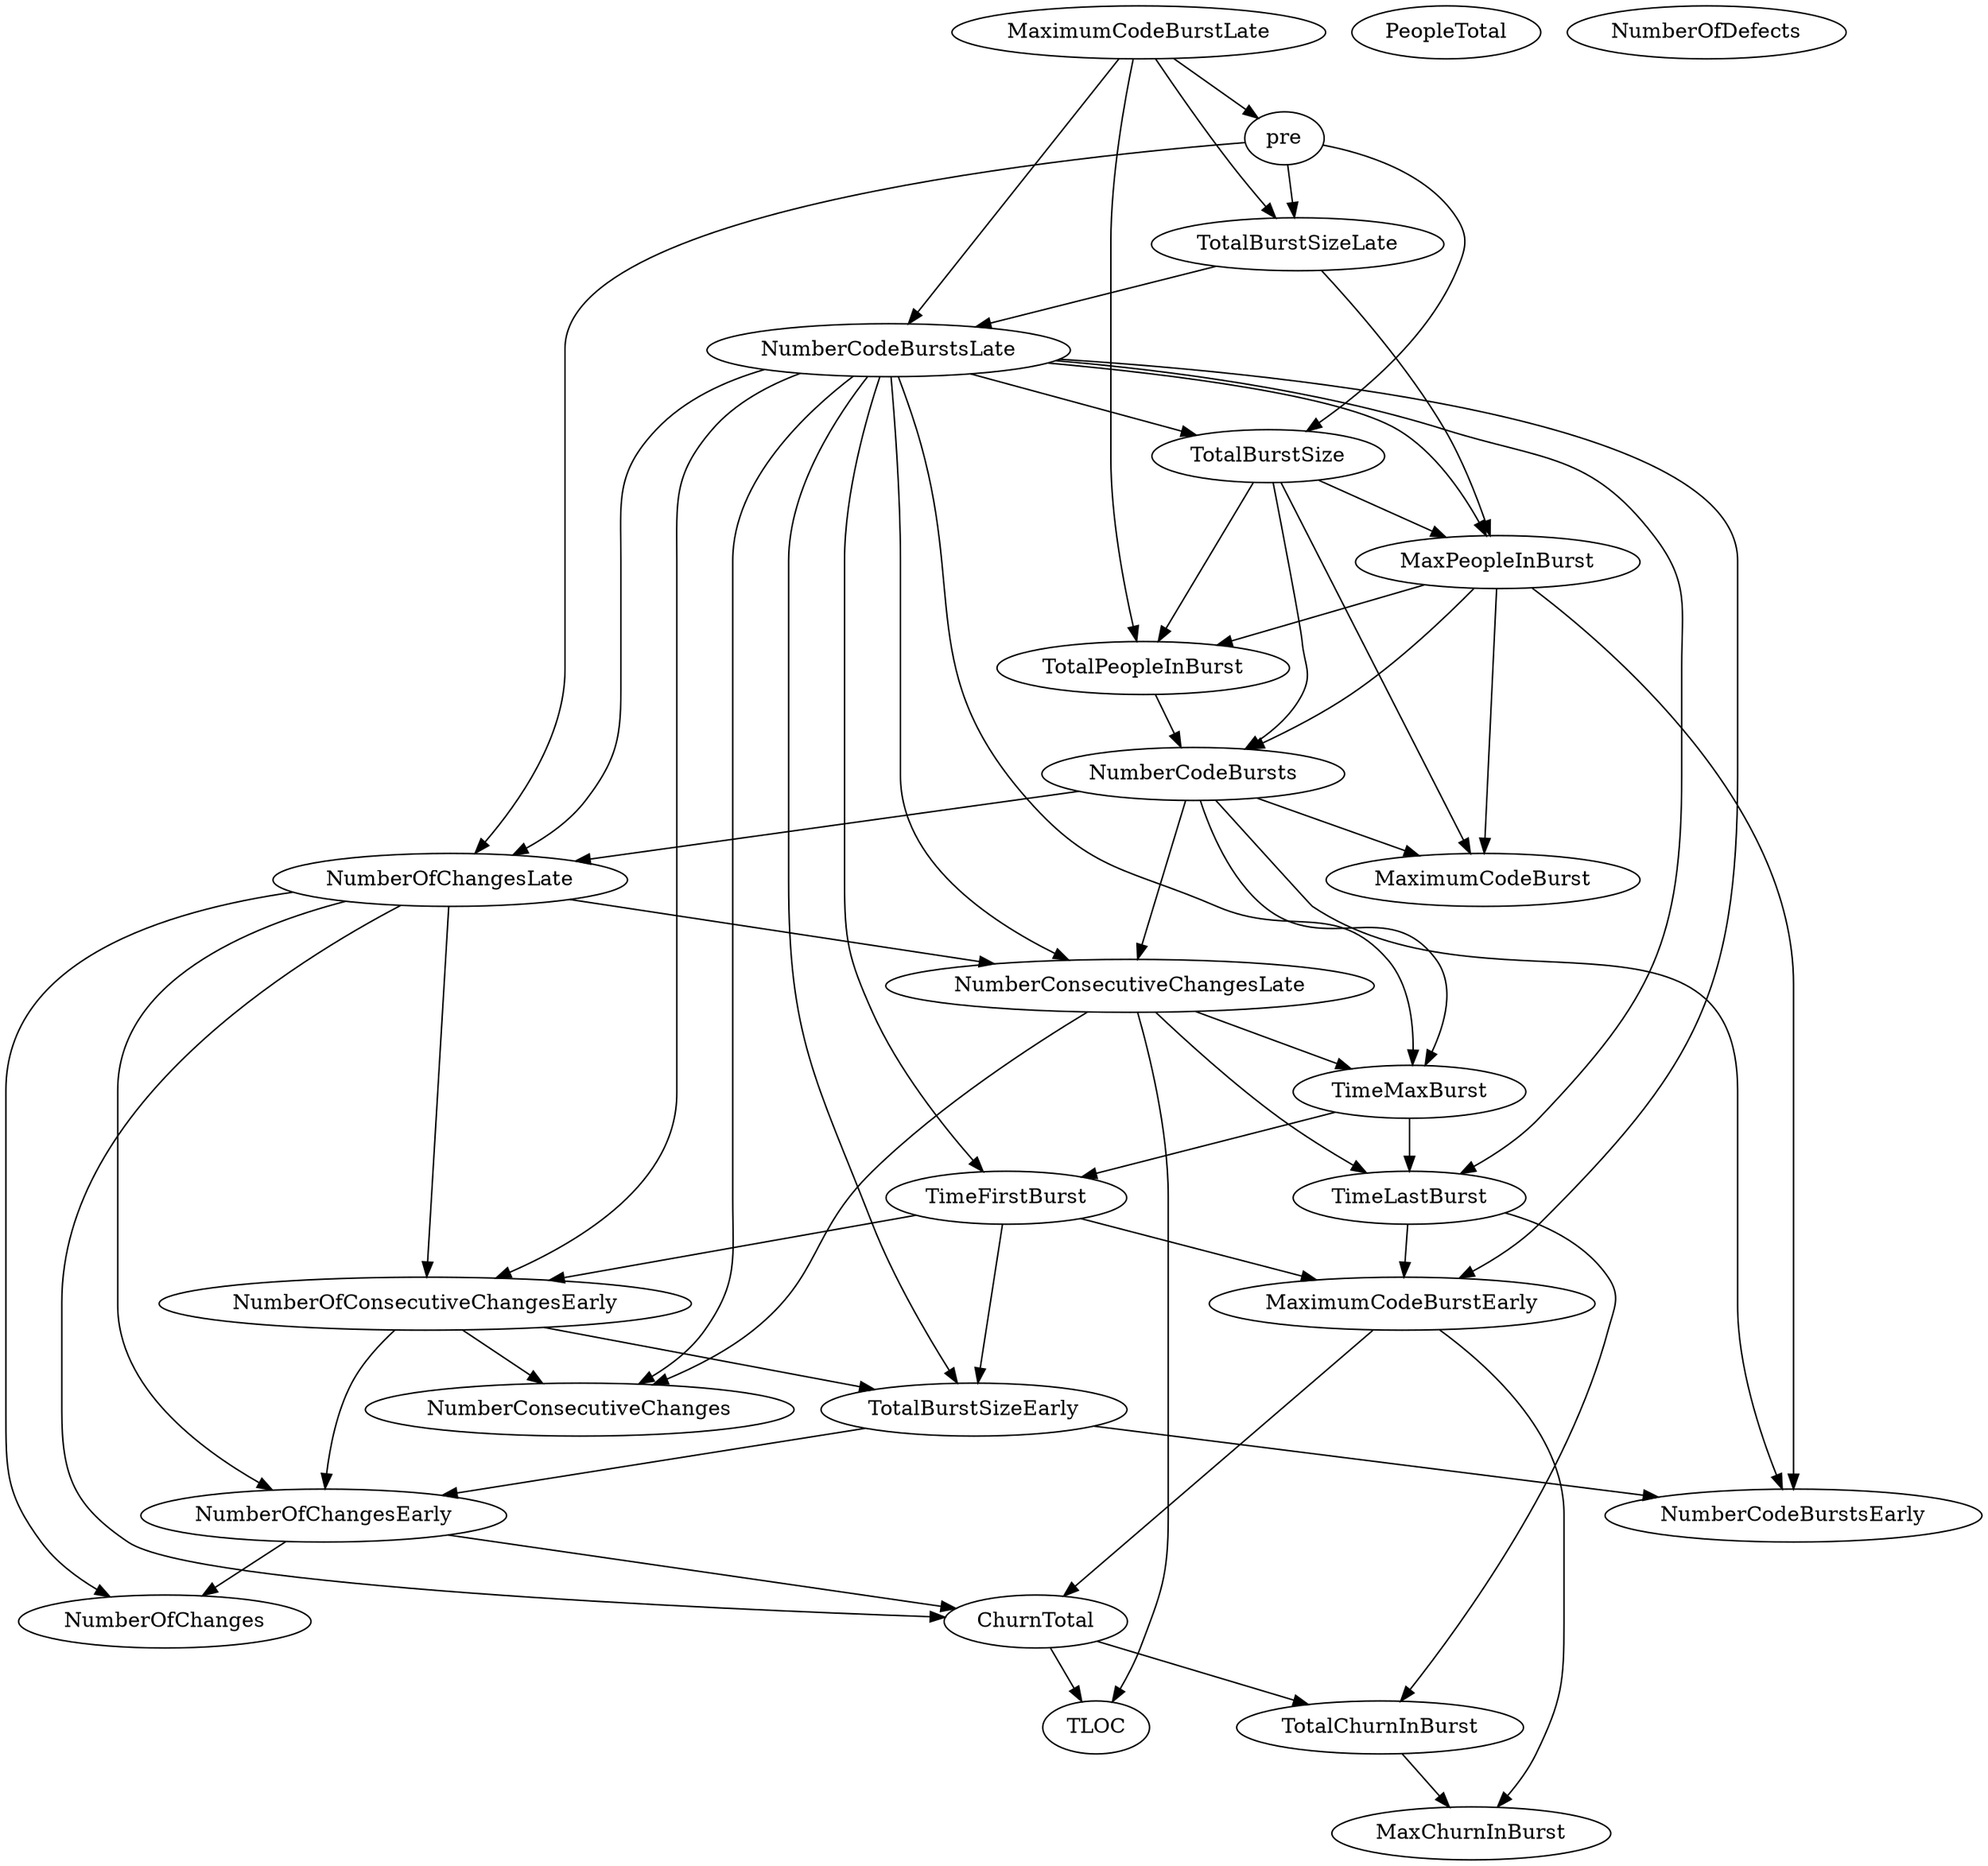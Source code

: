 digraph {
   TotalPeopleInBurst;
   MaximumCodeBurstLate;
   NumberOfChanges;
   MaxPeopleInBurst;
   TotalBurstSizeLate;
   NumberCodeBurstsLate;
   NumberOfChangesLate;
   NumberOfChangesEarly;
   MaxChurnInBurst;
   MaximumCodeBurstEarly;
   NumberCodeBurstsEarly;
   TimeFirstBurst;
   TotalChurnInBurst;
   ChurnTotal;
   MaximumCodeBurst;
   NumberOfConsecutiveChangesEarly;
   NumberConsecutiveChangesLate;
   TotalBurstSizeEarly;
   TotalBurstSize;
   TimeMaxBurst;
   NumberConsecutiveChanges;
   TimeLastBurst;
   NumberCodeBursts;
   PeopleTotal;
   pre;
   NumberOfDefects;
   TLOC;
   TotalPeopleInBurst -> NumberCodeBursts;
   MaximumCodeBurstLate -> TotalPeopleInBurst;
   MaximumCodeBurstLate -> TotalBurstSizeLate;
   MaximumCodeBurstLate -> NumberCodeBurstsLate;
   MaximumCodeBurstLate -> pre;
   MaxPeopleInBurst -> TotalPeopleInBurst;
   MaxPeopleInBurst -> NumberCodeBurstsEarly;
   MaxPeopleInBurst -> MaximumCodeBurst;
   MaxPeopleInBurst -> NumberCodeBursts;
   TotalBurstSizeLate -> MaxPeopleInBurst;
   TotalBurstSizeLate -> NumberCodeBurstsLate;
   NumberCodeBurstsLate -> MaxPeopleInBurst;
   NumberCodeBurstsLate -> NumberOfChangesLate;
   NumberCodeBurstsLate -> MaximumCodeBurstEarly;
   NumberCodeBurstsLate -> TimeFirstBurst;
   NumberCodeBurstsLate -> NumberOfConsecutiveChangesEarly;
   NumberCodeBurstsLate -> NumberConsecutiveChangesLate;
   NumberCodeBurstsLate -> TotalBurstSizeEarly;
   NumberCodeBurstsLate -> TotalBurstSize;
   NumberCodeBurstsLate -> TimeMaxBurst;
   NumberCodeBurstsLate -> NumberConsecutiveChanges;
   NumberCodeBurstsLate -> TimeLastBurst;
   NumberOfChangesLate -> NumberOfChanges;
   NumberOfChangesLate -> NumberOfChangesEarly;
   NumberOfChangesLate -> ChurnTotal;
   NumberOfChangesLate -> NumberOfConsecutiveChangesEarly;
   NumberOfChangesLate -> NumberConsecutiveChangesLate;
   NumberOfChangesEarly -> NumberOfChanges;
   NumberOfChangesEarly -> ChurnTotal;
   MaximumCodeBurstEarly -> MaxChurnInBurst;
   MaximumCodeBurstEarly -> ChurnTotal;
   TimeFirstBurst -> MaximumCodeBurstEarly;
   TimeFirstBurst -> NumberOfConsecutiveChangesEarly;
   TimeFirstBurst -> TotalBurstSizeEarly;
   TotalChurnInBurst -> MaxChurnInBurst;
   ChurnTotal -> TotalChurnInBurst;
   ChurnTotal -> TLOC;
   NumberOfConsecutiveChangesEarly -> NumberOfChangesEarly;
   NumberOfConsecutiveChangesEarly -> TotalBurstSizeEarly;
   NumberOfConsecutiveChangesEarly -> NumberConsecutiveChanges;
   NumberConsecutiveChangesLate -> TimeMaxBurst;
   NumberConsecutiveChangesLate -> NumberConsecutiveChanges;
   NumberConsecutiveChangesLate -> TimeLastBurst;
   NumberConsecutiveChangesLate -> TLOC;
   TotalBurstSizeEarly -> NumberOfChangesEarly;
   TotalBurstSizeEarly -> NumberCodeBurstsEarly;
   TotalBurstSize -> TotalPeopleInBurst;
   TotalBurstSize -> MaxPeopleInBurst;
   TotalBurstSize -> MaximumCodeBurst;
   TotalBurstSize -> NumberCodeBursts;
   TimeMaxBurst -> TimeFirstBurst;
   TimeMaxBurst -> TimeLastBurst;
   TimeLastBurst -> MaximumCodeBurstEarly;
   TimeLastBurst -> TotalChurnInBurst;
   NumberCodeBursts -> NumberOfChangesLate;
   NumberCodeBursts -> NumberCodeBurstsEarly;
   NumberCodeBursts -> MaximumCodeBurst;
   NumberCodeBursts -> NumberConsecutiveChangesLate;
   NumberCodeBursts -> TimeMaxBurst;
   pre -> TotalBurstSizeLate;
   pre -> NumberOfChangesLate;
   pre -> TotalBurstSize;
}
